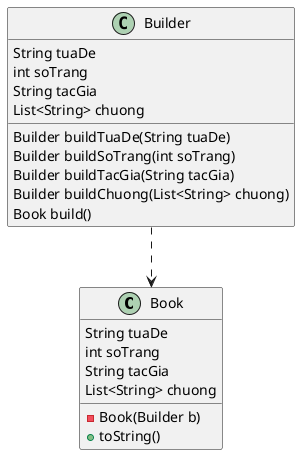 @startuml
'https://plantuml.com/sequence-diagram

class Book{
    String tuaDe
    int soTrang
    String tacGia
    List<String> chuong
    - Book(Builder b)
    + toString()
}
class Builder{
    String tuaDe
    int soTrang
    String tacGia
    List<String> chuong
    Builder buildTuaDe(String tuaDe)
    Builder buildSoTrang(int soTrang)
    Builder buildTacGia(String tacGia)
    Builder buildChuong(List<String> chuong)
    Book build()
}
Builder ..>Book

@enduml